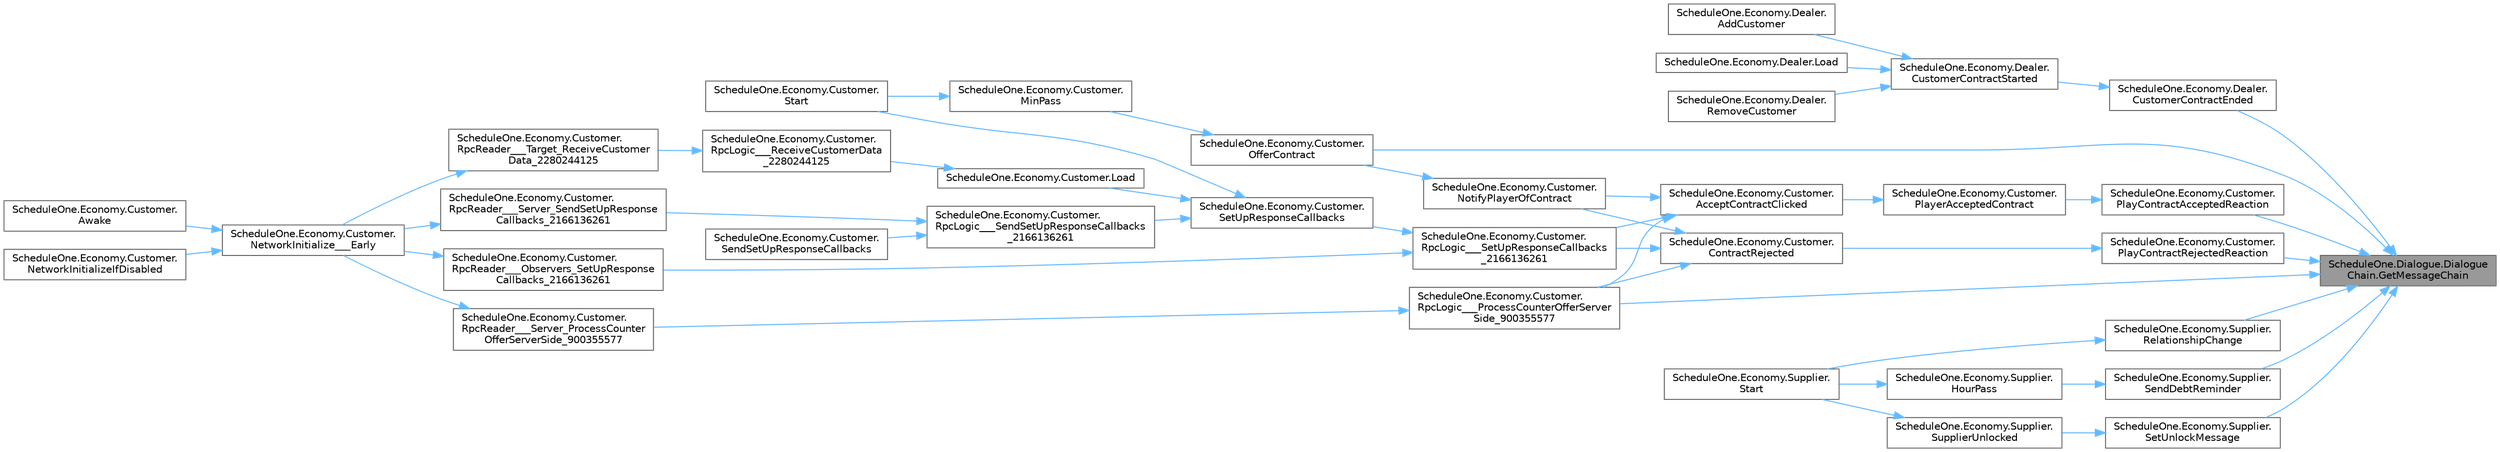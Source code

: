 digraph "ScheduleOne.Dialogue.DialogueChain.GetMessageChain"
{
 // LATEX_PDF_SIZE
  bgcolor="transparent";
  edge [fontname=Helvetica,fontsize=10,labelfontname=Helvetica,labelfontsize=10];
  node [fontname=Helvetica,fontsize=10,shape=box,height=0.2,width=0.4];
  rankdir="RL";
  Node1 [id="Node000001",label="ScheduleOne.Dialogue.Dialogue\lChain.GetMessageChain",height=0.2,width=0.4,color="gray40", fillcolor="grey60", style="filled", fontcolor="black",tooltip=" "];
  Node1 -> Node2 [id="edge1_Node000001_Node000002",dir="back",color="steelblue1",style="solid",tooltip=" "];
  Node2 [id="Node000002",label="ScheduleOne.Economy.Dealer.\lCustomerContractEnded",height=0.2,width=0.4,color="grey40", fillcolor="white", style="filled",URL="$class_schedule_one_1_1_economy_1_1_dealer.html#a8e6594e476cae074eb381cc41ac79270",tooltip=" "];
  Node2 -> Node3 [id="edge2_Node000002_Node000003",dir="back",color="steelblue1",style="solid",tooltip=" "];
  Node3 [id="Node000003",label="ScheduleOne.Economy.Dealer.\lCustomerContractStarted",height=0.2,width=0.4,color="grey40", fillcolor="white", style="filled",URL="$class_schedule_one_1_1_economy_1_1_dealer.html#a7d98e71f31e7bea2017585489efe6f80",tooltip=" "];
  Node3 -> Node4 [id="edge3_Node000003_Node000004",dir="back",color="steelblue1",style="solid",tooltip=" "];
  Node4 [id="Node000004",label="ScheduleOne.Economy.Dealer.\lAddCustomer",height=0.2,width=0.4,color="grey40", fillcolor="white", style="filled",URL="$class_schedule_one_1_1_economy_1_1_dealer.html#aef255d5a8418b3398454d4aa3ec927cd",tooltip=" "];
  Node3 -> Node5 [id="edge4_Node000003_Node000005",dir="back",color="steelblue1",style="solid",tooltip=" "];
  Node5 [id="Node000005",label="ScheduleOne.Economy.Dealer.Load",height=0.2,width=0.4,color="grey40", fillcolor="white", style="filled",URL="$class_schedule_one_1_1_economy_1_1_dealer.html#ac5f2bb0ed1322179ab795ff4752bb51c",tooltip=" "];
  Node3 -> Node6 [id="edge5_Node000003_Node000006",dir="back",color="steelblue1",style="solid",tooltip=" "];
  Node6 [id="Node000006",label="ScheduleOne.Economy.Dealer.\lRemoveCustomer",height=0.2,width=0.4,color="grey40", fillcolor="white", style="filled",URL="$class_schedule_one_1_1_economy_1_1_dealer.html#a1da4bc131d28b4117a4ac73e6d670c61",tooltip=" "];
  Node1 -> Node7 [id="edge6_Node000001_Node000007",dir="back",color="steelblue1",style="solid",tooltip=" "];
  Node7 [id="Node000007",label="ScheduleOne.Economy.Customer.\lOfferContract",height=0.2,width=0.4,color="grey40", fillcolor="white", style="filled",URL="$class_schedule_one_1_1_economy_1_1_customer.html#aa246ccd0bb3d3dc4c82a415391ed28a0",tooltip=" "];
  Node7 -> Node8 [id="edge7_Node000007_Node000008",dir="back",color="steelblue1",style="solid",tooltip=" "];
  Node8 [id="Node000008",label="ScheduleOne.Economy.Customer.\lMinPass",height=0.2,width=0.4,color="grey40", fillcolor="white", style="filled",URL="$class_schedule_one_1_1_economy_1_1_customer.html#ae5517957704ba518fb11cbb3319b3742",tooltip=" "];
  Node8 -> Node9 [id="edge8_Node000008_Node000009",dir="back",color="steelblue1",style="solid",tooltip=" "];
  Node9 [id="Node000009",label="ScheduleOne.Economy.Customer.\lStart",height=0.2,width=0.4,color="grey40", fillcolor="white", style="filled",URL="$class_schedule_one_1_1_economy_1_1_customer.html#a8440e7ec8d37dd4e5bf1e45710d70f95",tooltip=" "];
  Node1 -> Node10 [id="edge9_Node000001_Node000010",dir="back",color="steelblue1",style="solid",tooltip=" "];
  Node10 [id="Node000010",label="ScheduleOne.Economy.Customer.\lPlayContractAcceptedReaction",height=0.2,width=0.4,color="grey40", fillcolor="white", style="filled",URL="$class_schedule_one_1_1_economy_1_1_customer.html#a8390a075b77aff9ea320801bec522622",tooltip=" "];
  Node10 -> Node11 [id="edge10_Node000010_Node000011",dir="back",color="steelblue1",style="solid",tooltip=" "];
  Node11 [id="Node000011",label="ScheduleOne.Economy.Customer.\lPlayerAcceptedContract",height=0.2,width=0.4,color="grey40", fillcolor="white", style="filled",URL="$class_schedule_one_1_1_economy_1_1_customer.html#a0864f8a7e1d580e2ef37444dbbcafc86",tooltip=" "];
  Node11 -> Node12 [id="edge11_Node000011_Node000012",dir="back",color="steelblue1",style="solid",tooltip=" "];
  Node12 [id="Node000012",label="ScheduleOne.Economy.Customer.\lAcceptContractClicked",height=0.2,width=0.4,color="grey40", fillcolor="white", style="filled",URL="$class_schedule_one_1_1_economy_1_1_customer.html#a9f2e482653e40be7ee9ffe887e5d797c",tooltip=" "];
  Node12 -> Node13 [id="edge12_Node000012_Node000013",dir="back",color="steelblue1",style="solid",tooltip=" "];
  Node13 [id="Node000013",label="ScheduleOne.Economy.Customer.\lNotifyPlayerOfContract",height=0.2,width=0.4,color="grey40", fillcolor="white", style="filled",URL="$class_schedule_one_1_1_economy_1_1_customer.html#ade2767af9b1c68516351cd42a859ca6c",tooltip=" "];
  Node13 -> Node7 [id="edge13_Node000013_Node000007",dir="back",color="steelblue1",style="solid",tooltip=" "];
  Node12 -> Node14 [id="edge14_Node000012_Node000014",dir="back",color="steelblue1",style="solid",tooltip=" "];
  Node14 [id="Node000014",label="ScheduleOne.Economy.Customer.\lRpcLogic___ProcessCounterOfferServer\lSide_900355577",height=0.2,width=0.4,color="grey40", fillcolor="white", style="filled",URL="$class_schedule_one_1_1_economy_1_1_customer.html#af17a8ccb31742bbad933daf90603ea53",tooltip=" "];
  Node14 -> Node15 [id="edge15_Node000014_Node000015",dir="back",color="steelblue1",style="solid",tooltip=" "];
  Node15 [id="Node000015",label="ScheduleOne.Economy.Customer.\lRpcReader___Server_ProcessCounter\lOfferServerSide_900355577",height=0.2,width=0.4,color="grey40", fillcolor="white", style="filled",URL="$class_schedule_one_1_1_economy_1_1_customer.html#a94fb965e3a78e5bc2ead9b91f89fd00f",tooltip=" "];
  Node15 -> Node16 [id="edge16_Node000015_Node000016",dir="back",color="steelblue1",style="solid",tooltip=" "];
  Node16 [id="Node000016",label="ScheduleOne.Economy.Customer.\lNetworkInitialize___Early",height=0.2,width=0.4,color="grey40", fillcolor="white", style="filled",URL="$class_schedule_one_1_1_economy_1_1_customer.html#a41b0e0a935285127556b19a6f1f5ab8c",tooltip=" "];
  Node16 -> Node17 [id="edge17_Node000016_Node000017",dir="back",color="steelblue1",style="solid",tooltip=" "];
  Node17 [id="Node000017",label="ScheduleOne.Economy.Customer.\lAwake",height=0.2,width=0.4,color="grey40", fillcolor="white", style="filled",URL="$class_schedule_one_1_1_economy_1_1_customer.html#a43f9196f3389d754bf1fa3b316a1d3ee",tooltip=" "];
  Node16 -> Node18 [id="edge18_Node000016_Node000018",dir="back",color="steelblue1",style="solid",tooltip=" "];
  Node18 [id="Node000018",label="ScheduleOne.Economy.Customer.\lNetworkInitializeIfDisabled",height=0.2,width=0.4,color="grey40", fillcolor="white", style="filled",URL="$class_schedule_one_1_1_economy_1_1_customer.html#a060c9a97422e84f0f83bd35009d91c56",tooltip=" "];
  Node12 -> Node19 [id="edge19_Node000012_Node000019",dir="back",color="steelblue1",style="solid",tooltip=" "];
  Node19 [id="Node000019",label="ScheduleOne.Economy.Customer.\lRpcLogic___SetUpResponseCallbacks\l_2166136261",height=0.2,width=0.4,color="grey40", fillcolor="white", style="filled",URL="$class_schedule_one_1_1_economy_1_1_customer.html#ae49793cc575532739ce0d8ba77d0fe81",tooltip=" "];
  Node19 -> Node20 [id="edge20_Node000019_Node000020",dir="back",color="steelblue1",style="solid",tooltip=" "];
  Node20 [id="Node000020",label="ScheduleOne.Economy.Customer.\lRpcReader___Observers_SetUpResponse\lCallbacks_2166136261",height=0.2,width=0.4,color="grey40", fillcolor="white", style="filled",URL="$class_schedule_one_1_1_economy_1_1_customer.html#aaa23a788eeae656857212c2de8745b73",tooltip=" "];
  Node20 -> Node16 [id="edge21_Node000020_Node000016",dir="back",color="steelblue1",style="solid",tooltip=" "];
  Node19 -> Node21 [id="edge22_Node000019_Node000021",dir="back",color="steelblue1",style="solid",tooltip=" "];
  Node21 [id="Node000021",label="ScheduleOne.Economy.Customer.\lSetUpResponseCallbacks",height=0.2,width=0.4,color="grey40", fillcolor="white", style="filled",URL="$class_schedule_one_1_1_economy_1_1_customer.html#aa247eddc40b307c820458f390aeaf4f1",tooltip=" "];
  Node21 -> Node22 [id="edge23_Node000021_Node000022",dir="back",color="steelblue1",style="solid",tooltip=" "];
  Node22 [id="Node000022",label="ScheduleOne.Economy.Customer.Load",height=0.2,width=0.4,color="grey40", fillcolor="white", style="filled",URL="$class_schedule_one_1_1_economy_1_1_customer.html#a52ab8879d42a5cc817550d9405ce7064",tooltip=" "];
  Node22 -> Node23 [id="edge24_Node000022_Node000023",dir="back",color="steelblue1",style="solid",tooltip=" "];
  Node23 [id="Node000023",label="ScheduleOne.Economy.Customer.\lRpcLogic___ReceiveCustomerData\l_2280244125",height=0.2,width=0.4,color="grey40", fillcolor="white", style="filled",URL="$class_schedule_one_1_1_economy_1_1_customer.html#a394285e3b5d70ea283eb79126c903977",tooltip=" "];
  Node23 -> Node24 [id="edge25_Node000023_Node000024",dir="back",color="steelblue1",style="solid",tooltip=" "];
  Node24 [id="Node000024",label="ScheduleOne.Economy.Customer.\lRpcReader___Target_ReceiveCustomer\lData_2280244125",height=0.2,width=0.4,color="grey40", fillcolor="white", style="filled",URL="$class_schedule_one_1_1_economy_1_1_customer.html#a6aac73383014e9380b998e47987d03e7",tooltip=" "];
  Node24 -> Node16 [id="edge26_Node000024_Node000016",dir="back",color="steelblue1",style="solid",tooltip=" "];
  Node21 -> Node25 [id="edge27_Node000021_Node000025",dir="back",color="steelblue1",style="solid",tooltip=" "];
  Node25 [id="Node000025",label="ScheduleOne.Economy.Customer.\lRpcLogic___SendSetUpResponseCallbacks\l_2166136261",height=0.2,width=0.4,color="grey40", fillcolor="white", style="filled",URL="$class_schedule_one_1_1_economy_1_1_customer.html#a0f79d8e5b7057de0957042865e0d642d",tooltip=" "];
  Node25 -> Node26 [id="edge28_Node000025_Node000026",dir="back",color="steelblue1",style="solid",tooltip=" "];
  Node26 [id="Node000026",label="ScheduleOne.Economy.Customer.\lRpcReader___Server_SendSetUpResponse\lCallbacks_2166136261",height=0.2,width=0.4,color="grey40", fillcolor="white", style="filled",URL="$class_schedule_one_1_1_economy_1_1_customer.html#ab9384c67f312c1ea7023aad629fe9afc",tooltip=" "];
  Node26 -> Node16 [id="edge29_Node000026_Node000016",dir="back",color="steelblue1",style="solid",tooltip=" "];
  Node25 -> Node27 [id="edge30_Node000025_Node000027",dir="back",color="steelblue1",style="solid",tooltip=" "];
  Node27 [id="Node000027",label="ScheduleOne.Economy.Customer.\lSendSetUpResponseCallbacks",height=0.2,width=0.4,color="grey40", fillcolor="white", style="filled",URL="$class_schedule_one_1_1_economy_1_1_customer.html#a8f3fcc56e543c982063e6f8ac73d952a",tooltip=" "];
  Node21 -> Node9 [id="edge31_Node000021_Node000009",dir="back",color="steelblue1",style="solid",tooltip=" "];
  Node1 -> Node28 [id="edge32_Node000001_Node000028",dir="back",color="steelblue1",style="solid",tooltip=" "];
  Node28 [id="Node000028",label="ScheduleOne.Economy.Customer.\lPlayContractRejectedReaction",height=0.2,width=0.4,color="grey40", fillcolor="white", style="filled",URL="$class_schedule_one_1_1_economy_1_1_customer.html#a9ba95c2bd2cfe2921c1f81e751602bc0",tooltip=" "];
  Node28 -> Node29 [id="edge33_Node000028_Node000029",dir="back",color="steelblue1",style="solid",tooltip=" "];
  Node29 [id="Node000029",label="ScheduleOne.Economy.Customer.\lContractRejected",height=0.2,width=0.4,color="grey40", fillcolor="white", style="filled",URL="$class_schedule_one_1_1_economy_1_1_customer.html#a2ca72636677a09820e57e7171eae7321",tooltip=" "];
  Node29 -> Node13 [id="edge34_Node000029_Node000013",dir="back",color="steelblue1",style="solid",tooltip=" "];
  Node29 -> Node14 [id="edge35_Node000029_Node000014",dir="back",color="steelblue1",style="solid",tooltip=" "];
  Node29 -> Node19 [id="edge36_Node000029_Node000019",dir="back",color="steelblue1",style="solid",tooltip=" "];
  Node1 -> Node30 [id="edge37_Node000001_Node000030",dir="back",color="steelblue1",style="solid",tooltip=" "];
  Node30 [id="Node000030",label="ScheduleOne.Economy.Supplier.\lRelationshipChange",height=0.2,width=0.4,color="grey40", fillcolor="white", style="filled",URL="$class_schedule_one_1_1_economy_1_1_supplier.html#a9722a8c183a7d1e9005cce9d5f91a489",tooltip=" "];
  Node30 -> Node31 [id="edge38_Node000030_Node000031",dir="back",color="steelblue1",style="solid",tooltip=" "];
  Node31 [id="Node000031",label="ScheduleOne.Economy.Supplier.\lStart",height=0.2,width=0.4,color="grey40", fillcolor="white", style="filled",URL="$class_schedule_one_1_1_economy_1_1_supplier.html#a1be405c7a0623c686d555c934b7e1f26",tooltip=" "];
  Node1 -> Node14 [id="edge39_Node000001_Node000014",dir="back",color="steelblue1",style="solid",tooltip=" "];
  Node1 -> Node32 [id="edge40_Node000001_Node000032",dir="back",color="steelblue1",style="solid",tooltip=" "];
  Node32 [id="Node000032",label="ScheduleOne.Economy.Supplier.\lSendDebtReminder",height=0.2,width=0.4,color="grey40", fillcolor="white", style="filled",URL="$class_schedule_one_1_1_economy_1_1_supplier.html#a4075b9f63c2644fcb8081d2b3369381b",tooltip=" "];
  Node32 -> Node33 [id="edge41_Node000032_Node000033",dir="back",color="steelblue1",style="solid",tooltip=" "];
  Node33 [id="Node000033",label="ScheduleOne.Economy.Supplier.\lHourPass",height=0.2,width=0.4,color="grey40", fillcolor="white", style="filled",URL="$class_schedule_one_1_1_economy_1_1_supplier.html#ac08b536c5fc43085ff50d7cc4ec479a4",tooltip=" "];
  Node33 -> Node31 [id="edge42_Node000033_Node000031",dir="back",color="steelblue1",style="solid",tooltip=" "];
  Node1 -> Node34 [id="edge43_Node000001_Node000034",dir="back",color="steelblue1",style="solid",tooltip=" "];
  Node34 [id="Node000034",label="ScheduleOne.Economy.Supplier.\lSetUnlockMessage",height=0.2,width=0.4,color="grey40", fillcolor="white", style="filled",URL="$class_schedule_one_1_1_economy_1_1_supplier.html#a7dce8fbb842dca5ad1434d0be9863534",tooltip=" "];
  Node34 -> Node35 [id="edge44_Node000034_Node000035",dir="back",color="steelblue1",style="solid",tooltip=" "];
  Node35 [id="Node000035",label="ScheduleOne.Economy.Supplier.\lSupplierUnlocked",height=0.2,width=0.4,color="grey40", fillcolor="white", style="filled",URL="$class_schedule_one_1_1_economy_1_1_supplier.html#a6beeec15cfa5496bb7bc112d4b2d8be2",tooltip=" "];
  Node35 -> Node31 [id="edge45_Node000035_Node000031",dir="back",color="steelblue1",style="solid",tooltip=" "];
}
